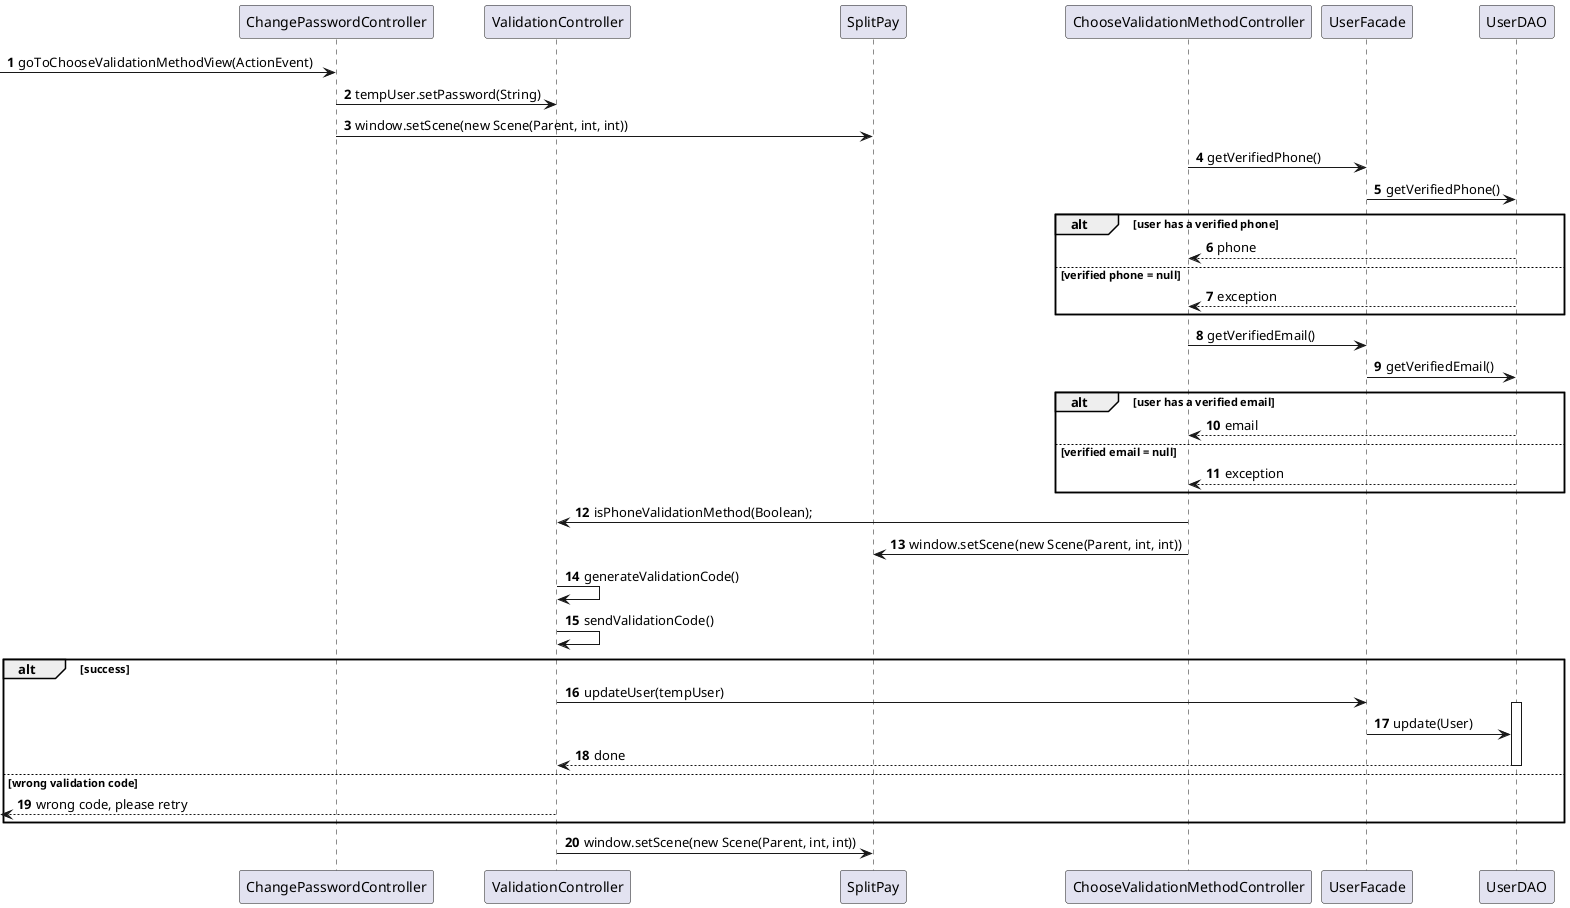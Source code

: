 @startuml
autonumber

-> ChangePasswordController : goToChooseValidationMethodView(ActionEvent)
ChangePasswordController -> ValidationController : tempUser.setPassword(String)
ChangePasswordController -> SplitPay : window.setScene(new Scene(Parent, int, int))

ChooseValidationMethodController -> UserFacade : getVerifiedPhone()
UserFacade -> UserDAO : getVerifiedPhone()
alt user has a verified phone
    UserDAO --> ChooseValidationMethodController : phone
else verified phone = null
    UserDAO --> ChooseValidationMethodController : exception
end
ChooseValidationMethodController -> UserFacade : getVerifiedEmail()
UserFacade -> UserDAO : getVerifiedEmail()
alt user has a verified email
    UserDAO --> ChooseValidationMethodController : email
else verified email = null
    UserDAO --> ChooseValidationMethodController : exception
end
ChooseValidationMethodController -> ValidationController : isPhoneValidationMethod(Boolean);

ChooseValidationMethodController -> SplitPay : window.setScene(new Scene(Parent, int, int))

ValidationController -> ValidationController : generateValidationCode()
ValidationController -> ValidationController : sendValidationCode()
alt success
    ValidationController -> UserFacade : updateUser(tempUser)
    activate UserDAO
    UserFacade -> UserDAO : update(User)
    UserDAO --> ValidationController : done
    deactivate UserDAO
else wrong validation code
    <-- ValidationController : wrong code, please retry
end
ValidationController -> SplitPay : window.setScene(new Scene(Parent, int, int))

@enduml